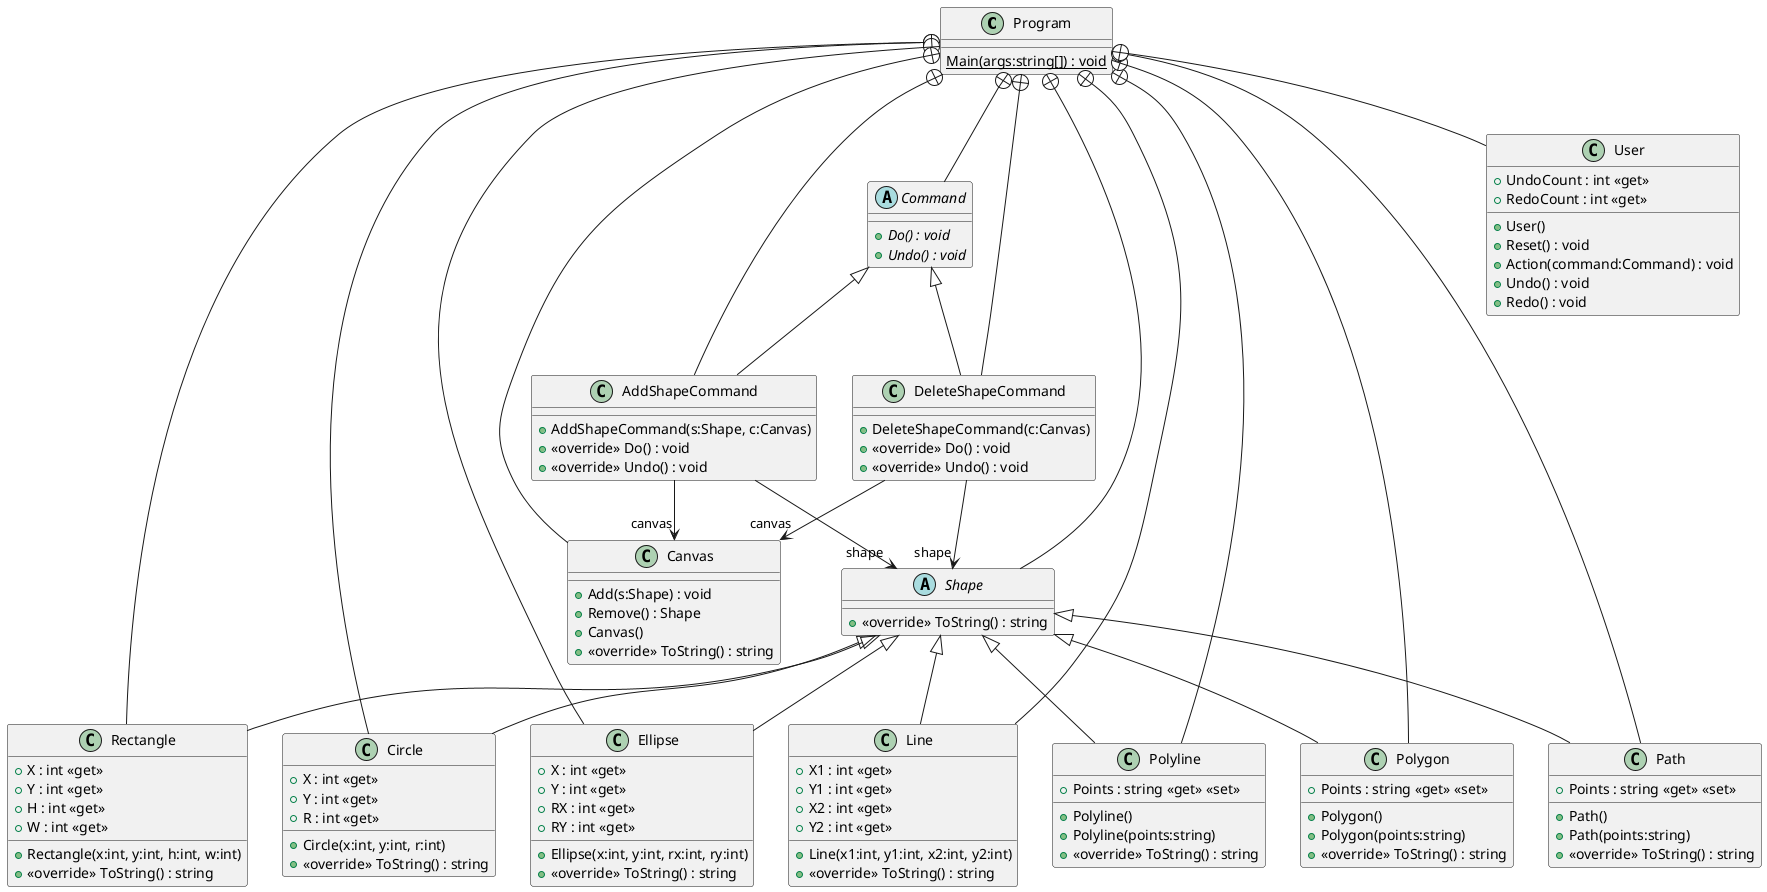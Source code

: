 @startuml
class Program {
    {static} Main(args:string[]) : void
}
class Rectangle {
    + X : int <<get>>
    + Y : int <<get>>
    + H : int <<get>>
    + W : int <<get>>
    + Rectangle(x:int, y:int, h:int, w:int)
    + <<override>> ToString() : string
}
class Circle {
    + X : int <<get>>
    + Y : int <<get>>
    + R : int <<get>>
    + Circle(x:int, y:int, r:int)
    + <<override>> ToString() : string
}
class Ellipse {
    + X : int <<get>>
    + Y : int <<get>>
    + RX : int <<get>>
    + RY : int <<get>>
    + Ellipse(x:int, y:int, rx:int, ry:int)
    + <<override>> ToString() : string
}
class Line {
    + X1 : int <<get>>
    + Y1 : int <<get>>
    + X2 : int <<get>>
    + Y2 : int <<get>>
    + Line(x1:int, y1:int, x2:int, y2:int)
    + <<override>> ToString() : string
}
class Polyline {
    + Points : string <<get>> <<set>>
    + Polyline()
    + Polyline(points:string)
    + <<override>> ToString() : string
}
class Polygon {
    + Points : string <<get>> <<set>>
    + Polygon()
    + Polygon(points:string)
    + <<override>> ToString() : string
}
class Path {
    + Points : string <<get>> <<set>>
    + Path()
    + Path(points:string)
    + <<override>> ToString() : string
}
class Canvas {
    + Add(s:Shape) : void
    + Remove() : Shape
    + Canvas()
    + <<override>> ToString() : string
}
abstract class Shape {
    + <<override>> ToString() : string
}
class User {
    + UndoCount : int <<get>>
    + RedoCount : int <<get>>
    + User()
    + Reset() : void
    + Action(command:Command) : void
    + Undo() : void
    + Redo() : void
}
abstract class Command {
    + {abstract} Do() : void
    + {abstract} Undo() : void
}
class AddShapeCommand {
    + AddShapeCommand(s:Shape, c:Canvas)
    + <<override>> Do() : void
    + <<override>> Undo() : void
}
class DeleteShapeCommand {
    + DeleteShapeCommand(c:Canvas)
    + <<override>> Do() : void
    + <<override>> Undo() : void
}
Program +-- Rectangle
Shape <|-- Rectangle
Program +-- Circle
Shape <|-- Circle
Program +-- Ellipse
Shape <|-- Ellipse
Program +-- Line
Shape <|-- Line
Program +-- Polyline
Shape <|-- Polyline
Program +-- Polygon
Shape <|-- Polygon
Program +-- Path
Shape <|-- Path
Program +-- Canvas
Program +-- Shape
Program +-- User
Program +-- Command
Program +-- AddShapeCommand
Command <|-- AddShapeCommand
AddShapeCommand --> "shape" Shape
AddShapeCommand --> "canvas" Canvas
Program +-- DeleteShapeCommand
Command <|-- DeleteShapeCommand
DeleteShapeCommand --> "shape" Shape
DeleteShapeCommand --> "canvas" Canvas
@enduml
